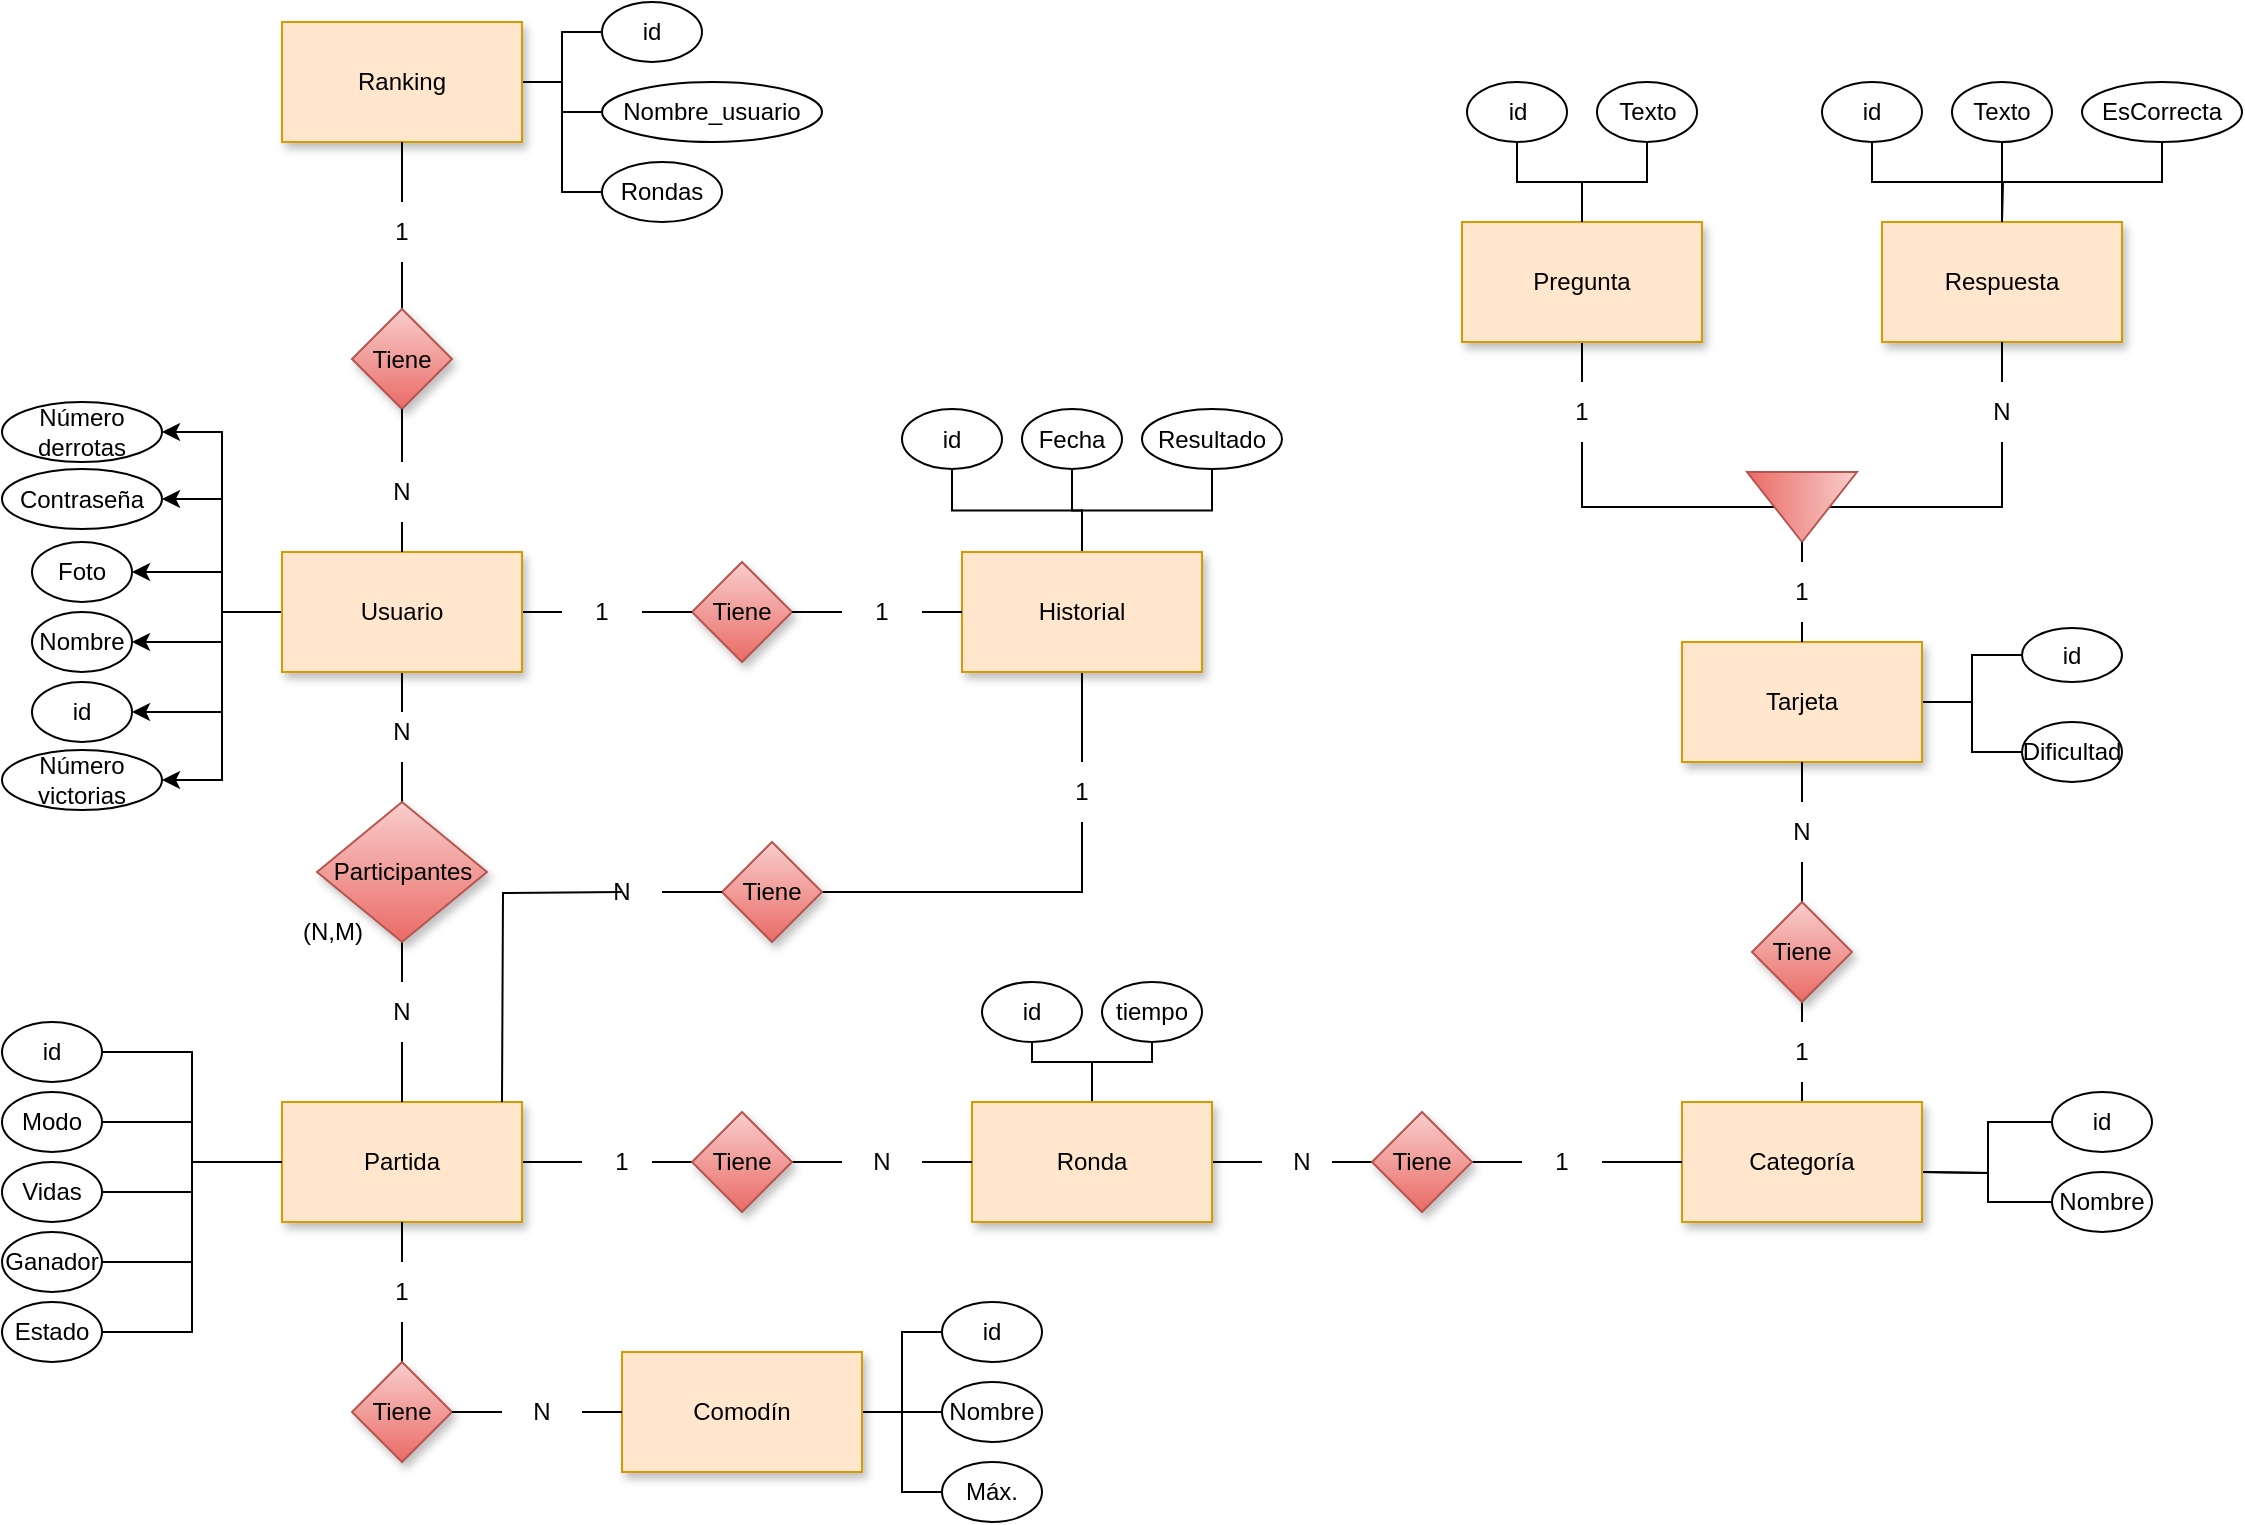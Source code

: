 <mxfile version="24.7.16">
  <diagram name="Página-1" id="dL-2PEndRf_xS9jCNM6H">
    <mxGraphModel grid="1" page="1" gridSize="10" guides="1" tooltips="1" connect="1" arrows="1" fold="1" pageScale="1" pageWidth="1169" pageHeight="827" math="0" shadow="0">
      <root>
        <mxCell id="0" />
        <mxCell id="1" parent="0" />
        <mxCell id="XwPhfJLxni9MD8c7tp3O-27" value="" style="edgeStyle=orthogonalEdgeStyle;rounded=0;orthogonalLoop=1;jettySize=auto;html=1;endArrow=none;endFill=0;" edge="1" parent="1" source="lOwGiP2F06OnfuQiScpJ-1" target="XwPhfJLxni9MD8c7tp3O-25">
          <mxGeometry relative="1" as="geometry" />
        </mxCell>
        <mxCell id="LbFj9fAz_RcV3h9zrnnL-3" style="edgeStyle=orthogonalEdgeStyle;rounded=0;orthogonalLoop=1;jettySize=auto;html=1;entryX=0;entryY=0.5;entryDx=0;entryDy=0;endArrow=none;endFill=0;" edge="1" parent="1" source="lOwGiP2F06OnfuQiScpJ-1" target="LbFj9fAz_RcV3h9zrnnL-18">
          <mxGeometry relative="1" as="geometry">
            <mxPoint x="330" y="315" as="targetPoint" />
          </mxGeometry>
        </mxCell>
        <mxCell id="LbFj9fAz_RcV3h9zrnnL-10" style="edgeStyle=orthogonalEdgeStyle;rounded=0;orthogonalLoop=1;jettySize=auto;html=1;entryX=1;entryY=0.5;entryDx=0;entryDy=0;" edge="1" parent="1" source="lOwGiP2F06OnfuQiScpJ-1" target="lOwGiP2F06OnfuQiScpJ-18">
          <mxGeometry relative="1" as="geometry" />
        </mxCell>
        <mxCell id="LbFj9fAz_RcV3h9zrnnL-11" style="edgeStyle=orthogonalEdgeStyle;rounded=0;orthogonalLoop=1;jettySize=auto;html=1;entryX=1;entryY=0.5;entryDx=0;entryDy=0;" edge="1" parent="1" source="lOwGiP2F06OnfuQiScpJ-1" target="lOwGiP2F06OnfuQiScpJ-7">
          <mxGeometry relative="1" as="geometry" />
        </mxCell>
        <mxCell id="LbFj9fAz_RcV3h9zrnnL-12" style="edgeStyle=orthogonalEdgeStyle;rounded=0;orthogonalLoop=1;jettySize=auto;html=1;" edge="1" parent="1" source="lOwGiP2F06OnfuQiScpJ-1" target="lOwGiP2F06OnfuQiScpJ-5">
          <mxGeometry relative="1" as="geometry">
            <Array as="points">
              <mxPoint x="150" y="315" />
              <mxPoint x="150" y="295" />
            </Array>
          </mxGeometry>
        </mxCell>
        <mxCell id="LbFj9fAz_RcV3h9zrnnL-13" style="edgeStyle=orthogonalEdgeStyle;rounded=0;orthogonalLoop=1;jettySize=auto;html=1;entryX=1;entryY=0.5;entryDx=0;entryDy=0;" edge="1" parent="1" source="lOwGiP2F06OnfuQiScpJ-1" target="lOwGiP2F06OnfuQiScpJ-4">
          <mxGeometry relative="1" as="geometry">
            <Array as="points">
              <mxPoint x="150" y="315" />
              <mxPoint x="150" y="330" />
            </Array>
          </mxGeometry>
        </mxCell>
        <mxCell id="LbFj9fAz_RcV3h9zrnnL-14" style="edgeStyle=orthogonalEdgeStyle;rounded=0;orthogonalLoop=1;jettySize=auto;html=1;entryX=1;entryY=0.5;entryDx=0;entryDy=0;" edge="1" parent="1" source="lOwGiP2F06OnfuQiScpJ-1" target="lOwGiP2F06OnfuQiScpJ-2">
          <mxGeometry relative="1" as="geometry">
            <Array as="points">
              <mxPoint x="150" y="315" />
              <mxPoint x="150" y="365" />
            </Array>
          </mxGeometry>
        </mxCell>
        <mxCell id="LbFj9fAz_RcV3h9zrnnL-15" style="edgeStyle=orthogonalEdgeStyle;rounded=0;orthogonalLoop=1;jettySize=auto;html=1;entryX=1;entryY=0.5;entryDx=0;entryDy=0;" edge="1" parent="1" source="lOwGiP2F06OnfuQiScpJ-1" target="lOwGiP2F06OnfuQiScpJ-17">
          <mxGeometry relative="1" as="geometry" />
        </mxCell>
        <mxCell id="lOwGiP2F06OnfuQiScpJ-1" value="Usuario" style="rounded=0;whiteSpace=wrap;html=1;fillColor=#ffe6cc;strokeColor=#d79b00;shadow=1;glass=0;" vertex="1" parent="1">
          <mxGeometry x="180" y="285" width="120" height="60" as="geometry" />
        </mxCell>
        <mxCell id="lOwGiP2F06OnfuQiScpJ-2" value="id" style="ellipse;whiteSpace=wrap;html=1;" vertex="1" parent="1">
          <mxGeometry x="55" y="350" width="50" height="30" as="geometry" />
        </mxCell>
        <mxCell id="lOwGiP2F06OnfuQiScpJ-4" value="Nombre" style="ellipse;whiteSpace=wrap;html=1;" vertex="1" parent="1">
          <mxGeometry x="55" y="315" width="50" height="30" as="geometry" />
        </mxCell>
        <mxCell id="lOwGiP2F06OnfuQiScpJ-5" value="&lt;div&gt;Foto&lt;/div&gt;" style="ellipse;whiteSpace=wrap;html=1;" vertex="1" parent="1">
          <mxGeometry x="55" y="280" width="50" height="30" as="geometry" />
        </mxCell>
        <mxCell id="lOwGiP2F06OnfuQiScpJ-7" value="&lt;div&gt;Contraseña&lt;/div&gt;" style="ellipse;whiteSpace=wrap;html=1;" vertex="1" parent="1">
          <mxGeometry x="40" y="243.5" width="80" height="30" as="geometry" />
        </mxCell>
        <mxCell id="LbFj9fAz_RcV3h9zrnnL-40" style="edgeStyle=orthogonalEdgeStyle;rounded=0;orthogonalLoop=1;jettySize=auto;html=1;entryX=0;entryY=0.5;entryDx=0;entryDy=0;endArrow=none;endFill=0;" edge="1" parent="1" source="GrMG1oGde4MFlzK2plz8-3" target="Fjb7hFSnomDnf84cg18K-33">
          <mxGeometry relative="1" as="geometry" />
        </mxCell>
        <mxCell id="LbFj9fAz_RcV3h9zrnnL-41" style="edgeStyle=orthogonalEdgeStyle;shape=connector;rounded=0;orthogonalLoop=1;jettySize=auto;html=1;entryX=0;entryY=0.5;entryDx=0;entryDy=0;strokeColor=default;align=center;verticalAlign=middle;fontFamily=Helvetica;fontSize=11;fontColor=default;labelBackgroundColor=default;endArrow=none;endFill=0;" edge="1" parent="1" source="GrMG1oGde4MFlzK2plz8-3" target="Fjb7hFSnomDnf84cg18K-35">
          <mxGeometry relative="1" as="geometry" />
        </mxCell>
        <mxCell id="GrMG1oGde4MFlzK2plz8-3" value="Tarjeta" style="rounded=0;whiteSpace=wrap;html=1;fillColor=#ffe6cc;strokeColor=#d79b00;shadow=1;glass=0;" vertex="1" parent="1">
          <mxGeometry x="880" y="330" width="120" height="60" as="geometry" />
        </mxCell>
        <mxCell id="Fjb7hFSnomDnf84cg18K-42" style="edgeStyle=orthogonalEdgeStyle;shape=connector;rounded=0;orthogonalLoop=1;jettySize=auto;html=1;exitX=0.5;exitY=1;exitDx=0;exitDy=0;entryX=0.5;entryY=0;entryDx=0;entryDy=0;strokeColor=default;align=center;verticalAlign=middle;fontFamily=Helvetica;fontSize=11;fontColor=default;labelBackgroundColor=default;endArrow=none;endFill=0;" edge="1" parent="1" source="lOwGiP2F06OnfuQiScpJ-9" target="GrMG1oGde4MFlzK2plz8-23">
          <mxGeometry relative="1" as="geometry" />
        </mxCell>
        <mxCell id="lOwGiP2F06OnfuQiScpJ-9" value="Pregunta" style="rounded=0;whiteSpace=wrap;html=1;fillColor=#ffe6cc;strokeColor=#d79b00;shadow=1;glass=0;" vertex="1" parent="1">
          <mxGeometry x="770" y="120" width="120" height="60" as="geometry" />
        </mxCell>
        <mxCell id="lOwGiP2F06OnfuQiScpJ-28" style="edgeStyle=orthogonalEdgeStyle;rounded=0;orthogonalLoop=1;jettySize=auto;html=1;exitX=0.5;exitY=1;exitDx=0;exitDy=0;entryX=0.5;entryY=0;entryDx=0;entryDy=0;endArrow=none;endFill=0;" edge="1" parent="1" source="GrMG1oGde4MFlzK2plz8-8" target="lOwGiP2F06OnfuQiScpJ-10">
          <mxGeometry relative="1" as="geometry" />
        </mxCell>
        <mxCell id="GrMG1oGde4MFlzK2plz8-8" value="id" style="ellipse;whiteSpace=wrap;html=1;" vertex="1" parent="1">
          <mxGeometry x="950" y="50" width="50" height="30" as="geometry" />
        </mxCell>
        <mxCell id="lOwGiP2F06OnfuQiScpJ-47" style="edgeStyle=orthogonalEdgeStyle;rounded=0;orthogonalLoop=1;jettySize=auto;html=1;exitX=0.5;exitY=1;exitDx=0;exitDy=0;entryX=0.5;entryY=0;entryDx=0;entryDy=0;endArrow=none;endFill=0;" edge="1" parent="1" source="GrMG1oGde4MFlzK2plz8-9" target="lOwGiP2F06OnfuQiScpJ-9">
          <mxGeometry relative="1" as="geometry" />
        </mxCell>
        <mxCell id="GrMG1oGde4MFlzK2plz8-9" value="id" style="ellipse;whiteSpace=wrap;html=1;" vertex="1" parent="1">
          <mxGeometry x="772.5" y="50" width="50" height="30" as="geometry" />
        </mxCell>
        <mxCell id="lOwGiP2F06OnfuQiScpJ-10" value="Respuesta" style="rounded=0;whiteSpace=wrap;html=1;fillColor=#ffe6cc;strokeColor=#d79b00;shadow=1;glass=0;" vertex="1" parent="1">
          <mxGeometry x="980" y="120" width="120" height="60" as="geometry" />
        </mxCell>
        <mxCell id="lOwGiP2F06OnfuQiScpJ-51" style="edgeStyle=orthogonalEdgeStyle;rounded=0;orthogonalLoop=1;jettySize=auto;html=1;exitX=0.5;exitY=0;exitDx=0;exitDy=0;entryX=0.5;entryY=1;entryDx=0;entryDy=0;endArrow=none;endFill=0;" edge="1" parent="1" source="lOwGiP2F06OnfuQiScpJ-56" target="lOwGiP2F06OnfuQiScpJ-50">
          <mxGeometry relative="1" as="geometry" />
        </mxCell>
        <mxCell id="lOwGiP2F06OnfuQiScpJ-45" style="edgeStyle=orthogonalEdgeStyle;rounded=0;orthogonalLoop=1;jettySize=auto;html=1;exitX=0.5;exitY=1;exitDx=0;exitDy=0;entryX=0.5;entryY=0;entryDx=0;entryDy=0;endArrow=none;endFill=0;" edge="1" parent="1" source="GrMG1oGde4MFlzK2plz8-10" target="lOwGiP2F06OnfuQiScpJ-9">
          <mxGeometry relative="1" as="geometry" />
        </mxCell>
        <mxCell id="lOwGiP2F06OnfuQiScpJ-54" value="" style="edgeStyle=orthogonalEdgeStyle;rounded=0;orthogonalLoop=1;jettySize=auto;html=1;exitX=0.5;exitY=0;exitDx=0;exitDy=0;entryX=0.5;entryY=1;entryDx=0;entryDy=0;endArrow=none;endFill=0;" edge="1" parent="1" source="lOwGiP2F06OnfuQiScpJ-50" target="XwPhfJLxni9MD8c7tp3O-2">
          <mxGeometry relative="1" as="geometry">
            <mxPoint x="940" y="450" as="sourcePoint" />
            <mxPoint x="940" y="390" as="targetPoint" />
          </mxGeometry>
        </mxCell>
        <mxCell id="GrMG1oGde4MFlzK2plz8-16" value="Nombre" style="ellipse;whiteSpace=wrap;html=1;" vertex="1" parent="1">
          <mxGeometry x="1065" y="595" width="50" height="30" as="geometry" />
        </mxCell>
        <mxCell id="lOwGiP2F06OnfuQiScpJ-17" value="&lt;div&gt;Número victorias&lt;/div&gt;" style="ellipse;whiteSpace=wrap;html=1;" vertex="1" parent="1">
          <mxGeometry x="40" y="384" width="80" height="30" as="geometry" />
        </mxCell>
        <mxCell id="lOwGiP2F06OnfuQiScpJ-18" value="&lt;div&gt;Número derrotas&lt;/div&gt;" style="ellipse;whiteSpace=wrap;html=1;" vertex="1" parent="1">
          <mxGeometry x="40" y="210" width="80" height="30" as="geometry" />
        </mxCell>
        <mxCell id="XwPhfJLxni9MD8c7tp3O-19" value="" style="edgeStyle=orthogonalEdgeStyle;rounded=0;orthogonalLoop=1;jettySize=auto;html=1;endArrow=none;endFill=0;" edge="1" parent="1" source="lOwGiP2F06OnfuQiScpJ-23" target="XwPhfJLxni9MD8c7tp3O-17">
          <mxGeometry relative="1" as="geometry" />
        </mxCell>
        <mxCell id="XwPhfJLxni9MD8c7tp3O-21" style="edgeStyle=orthogonalEdgeStyle;rounded=0;orthogonalLoop=1;jettySize=auto;html=1;entryX=1;entryY=0.5;entryDx=0;entryDy=0;endArrow=none;endFill=0;" edge="1" parent="1" source="lOwGiP2F06OnfuQiScpJ-23" target="XwPhfJLxni9MD8c7tp3O-20">
          <mxGeometry relative="1" as="geometry" />
        </mxCell>
        <mxCell id="XwPhfJLxni9MD8c7tp3O-22" style="edgeStyle=orthogonalEdgeStyle;rounded=0;orthogonalLoop=1;jettySize=auto;html=1;entryX=1;entryY=0.5;entryDx=0;entryDy=0;endArrow=none;endFill=0;" edge="1" parent="1" source="lOwGiP2F06OnfuQiScpJ-23" target="GrMG1oGde4MFlzK2plz8-19">
          <mxGeometry relative="1" as="geometry" />
        </mxCell>
        <mxCell id="XwPhfJLxni9MD8c7tp3O-23" style="edgeStyle=orthogonalEdgeStyle;rounded=0;orthogonalLoop=1;jettySize=auto;html=1;entryX=1;entryY=0.5;entryDx=0;entryDy=0;endArrow=none;endFill=0;" edge="1" parent="1" source="lOwGiP2F06OnfuQiScpJ-23" target="GrMG1oGde4MFlzK2plz8-20">
          <mxGeometry relative="1" as="geometry" />
        </mxCell>
        <mxCell id="XwPhfJLxni9MD8c7tp3O-24" style="edgeStyle=orthogonalEdgeStyle;rounded=0;orthogonalLoop=1;jettySize=auto;html=1;entryX=1;entryY=0.5;entryDx=0;entryDy=0;endArrow=none;endFill=0;" edge="1" parent="1" source="lOwGiP2F06OnfuQiScpJ-23" target="lOwGiP2F06OnfuQiScpJ-24">
          <mxGeometry relative="1" as="geometry" />
        </mxCell>
        <mxCell id="lOwGiP2F06OnfuQiScpJ-23" value="Partida" style="rounded=0;whiteSpace=wrap;html=1;fillColor=#ffe6cc;strokeColor=#d79b00;shadow=1;glass=0;" vertex="1" parent="1">
          <mxGeometry x="180" y="560" width="120" height="60" as="geometry" />
        </mxCell>
        <mxCell id="GrMG1oGde4MFlzK2plz8-19" value="&lt;div&gt;Modo&lt;/div&gt;" style="ellipse;whiteSpace=wrap;html=1;" vertex="1" parent="1">
          <mxGeometry x="40" y="555" width="50" height="30" as="geometry" />
        </mxCell>
        <mxCell id="GrMG1oGde4MFlzK2plz8-20" value="Vidas" style="ellipse;whiteSpace=wrap;html=1;" vertex="1" parent="1">
          <mxGeometry x="40" y="590" width="50" height="30" as="geometry" />
        </mxCell>
        <mxCell id="lOwGiP2F06OnfuQiScpJ-24" value="Ganador" style="ellipse;whiteSpace=wrap;html=1;" vertex="1" parent="1">
          <mxGeometry x="40" y="625" width="50" height="30" as="geometry" />
        </mxCell>
        <mxCell id="lOwGiP2F06OnfuQiScpJ-34" value="" style="edgeStyle=orthogonalEdgeStyle;rounded=0;orthogonalLoop=1;jettySize=auto;html=1;exitX=0.5;exitY=1;exitDx=0;exitDy=0;endArrow=none;endFill=0;" edge="1" parent="1" source="lOwGiP2F06OnfuQiScpJ-10" target="lOwGiP2F06OnfuQiScpJ-31">
          <mxGeometry relative="1" as="geometry">
            <mxPoint x="1040" y="180" as="sourcePoint" />
            <mxPoint x="1040" y="240" as="targetPoint" />
          </mxGeometry>
        </mxCell>
        <mxCell id="lOwGiP2F06OnfuQiScpJ-31" value="N" style="text;html=1;align=center;verticalAlign=middle;whiteSpace=wrap;rounded=0;" vertex="1" parent="1">
          <mxGeometry x="1010" y="200" width="60" height="30" as="geometry" />
        </mxCell>
        <mxCell id="GrMG1oGde4MFlzK2plz8-23" value="1" style="text;html=1;align=center;verticalAlign=middle;whiteSpace=wrap;rounded=0;" vertex="1" parent="1">
          <mxGeometry x="800" y="200" width="60" height="30" as="geometry" />
        </mxCell>
        <mxCell id="GrMG1oGde4MFlzK2plz8-15" value="&lt;div&gt;EsCorrecta&lt;/div&gt;" style="ellipse;whiteSpace=wrap;html=1;" vertex="1" parent="1">
          <mxGeometry x="1080" y="50" width="80" height="30" as="geometry" />
        </mxCell>
        <mxCell id="GrMG1oGde4MFlzK2plz8-11" value="Texto" style="ellipse;whiteSpace=wrap;html=1;" vertex="1" parent="1">
          <mxGeometry x="1015" y="50" width="50" height="30" as="geometry" />
        </mxCell>
        <mxCell id="lOwGiP2F06OnfuQiScpJ-29" style="edgeStyle=orthogonalEdgeStyle;rounded=0;orthogonalLoop=1;jettySize=auto;html=1;exitX=0.5;exitY=1;exitDx=0;exitDy=0;endArrow=none;endFill=0;" edge="1" parent="1" source="GrMG1oGde4MFlzK2plz8-15">
          <mxGeometry relative="1" as="geometry">
            <mxPoint x="1040" y="120" as="targetPoint" />
          </mxGeometry>
        </mxCell>
        <mxCell id="XwPhfJLxni9MD8c7tp3O-4" style="edgeStyle=orthogonalEdgeStyle;rounded=0;orthogonalLoop=1;jettySize=auto;html=1;entryX=0;entryY=0.5;entryDx=0;entryDy=0;endArrow=none;endFill=0;" edge="1" parent="1" target="lOwGiP2F06OnfuQiScpJ-12">
          <mxGeometry relative="1" as="geometry">
            <mxPoint x="1000" y="595" as="sourcePoint" />
          </mxGeometry>
        </mxCell>
        <mxCell id="lOwGiP2F06OnfuQiScpJ-50" value="Tiene" style="rhombus;whiteSpace=wrap;html=1;fillColor=#f8cecc;shadow=1;strokeColor=#b85450;gradientColor=#ea6b66;" vertex="1" parent="1">
          <mxGeometry x="915" y="460" width="50" height="50" as="geometry" />
        </mxCell>
        <mxCell id="XwPhfJLxni9MD8c7tp3O-5" style="edgeStyle=orthogonalEdgeStyle;rounded=0;orthogonalLoop=1;jettySize=auto;html=1;entryX=0;entryY=0.5;entryDx=0;entryDy=0;endArrow=none;endFill=0;" edge="1" parent="1" target="GrMG1oGde4MFlzK2plz8-16">
          <mxGeometry relative="1" as="geometry">
            <mxPoint x="1000" y="595" as="sourcePoint" />
          </mxGeometry>
        </mxCell>
        <mxCell id="GrMG1oGde4MFlzK2plz8-10" value="Texto" style="ellipse;whiteSpace=wrap;html=1;" vertex="1" parent="1">
          <mxGeometry x="837.5" y="50" width="50" height="30" as="geometry" />
        </mxCell>
        <mxCell id="lOwGiP2F06OnfuQiScpJ-12" value="id" style="ellipse;whiteSpace=wrap;html=1;" vertex="1" parent="1">
          <mxGeometry x="1065" y="555" width="50" height="30" as="geometry" />
        </mxCell>
        <mxCell id="lOwGiP2F06OnfuQiScpJ-30" style="edgeStyle=orthogonalEdgeStyle;rounded=0;orthogonalLoop=1;jettySize=auto;html=1;exitX=0.5;exitY=1;exitDx=0;exitDy=0;endArrow=none;endFill=0;" edge="1" parent="1" source="GrMG1oGde4MFlzK2plz8-11">
          <mxGeometry relative="1" as="geometry">
            <mxPoint x="1040" y="120" as="targetPoint" />
          </mxGeometry>
        </mxCell>
        <mxCell id="XwPhfJLxni9MD8c7tp3O-2" value="N" style="text;html=1;align=center;verticalAlign=middle;whiteSpace=wrap;rounded=0;" vertex="1" parent="1">
          <mxGeometry x="910" y="410" width="60" height="30" as="geometry" />
        </mxCell>
        <mxCell id="lOwGiP2F06OnfuQiScpJ-52" style="edgeStyle=orthogonalEdgeStyle;rounded=0;orthogonalLoop=1;jettySize=auto;html=1;exitX=0.5;exitY=0;exitDx=0;exitDy=0;entryX=0.5;entryY=1;entryDx=0;entryDy=0;endArrow=none;endFill=0;" edge="1" parent="1" source="XwPhfJLxni9MD8c7tp3O-2" target="GrMG1oGde4MFlzK2plz8-3">
          <mxGeometry relative="1" as="geometry" />
        </mxCell>
        <mxCell id="lOwGiP2F06OnfuQiScpJ-57" value="" style="edgeStyle=orthogonalEdgeStyle;rounded=0;orthogonalLoop=1;jettySize=auto;html=1;exitX=0.5;exitY=0;exitDx=0;exitDy=0;entryX=0.5;entryY=1;entryDx=0;entryDy=0;endArrow=none;endFill=0;" edge="1" parent="1" source="lOwGiP2F06OnfuQiScpJ-11" target="lOwGiP2F06OnfuQiScpJ-56">
          <mxGeometry relative="1" as="geometry">
            <mxPoint x="940" y="550" as="sourcePoint" />
            <mxPoint x="940" y="510" as="targetPoint" />
          </mxGeometry>
        </mxCell>
        <mxCell id="lOwGiP2F06OnfuQiScpJ-56" value="1" style="text;html=1;align=center;verticalAlign=middle;whiteSpace=wrap;rounded=0;" vertex="1" parent="1">
          <mxGeometry x="910" y="520" width="60" height="30" as="geometry" />
        </mxCell>
        <mxCell id="lOwGiP2F06OnfuQiScpJ-11" value="Categoría" style="rounded=0;whiteSpace=wrap;html=1;fillColor=#ffe6cc;strokeColor=#d79b00;shadow=1;glass=0;" vertex="1" parent="1">
          <mxGeometry x="880" y="560" width="120" height="60" as="geometry" />
        </mxCell>
        <mxCell id="XwPhfJLxni9MD8c7tp3O-10" value="" style="edgeStyle=orthogonalEdgeStyle;rounded=0;orthogonalLoop=1;jettySize=auto;html=1;endArrow=none;endFill=0;" edge="1" parent="1" source="lOwGiP2F06OnfuQiScpJ-61" target="XwPhfJLxni9MD8c7tp3O-9">
          <mxGeometry relative="1" as="geometry" />
        </mxCell>
        <mxCell id="lOwGiP2F06OnfuQiScpJ-63" style="edgeStyle=orthogonalEdgeStyle;rounded=0;orthogonalLoop=1;jettySize=auto;html=1;exitX=1;exitY=0.5;exitDx=0;exitDy=0;endArrow=none;endFill=0;" edge="1" parent="1" source="lOwGiP2F06OnfuQiScpJ-58" target="lOwGiP2F06OnfuQiScpJ-61">
          <mxGeometry relative="1" as="geometry" />
        </mxCell>
        <mxCell id="LbFj9fAz_RcV3h9zrnnL-43" style="edgeStyle=orthogonalEdgeStyle;shape=connector;rounded=0;orthogonalLoop=1;jettySize=auto;html=1;entryX=0.5;entryY=1;entryDx=0;entryDy=0;strokeColor=default;align=center;verticalAlign=middle;fontFamily=Helvetica;fontSize=11;fontColor=default;labelBackgroundColor=default;endArrow=none;endFill=0;" edge="1" parent="1" source="lOwGiP2F06OnfuQiScpJ-58" target="LbFj9fAz_RcV3h9zrnnL-42">
          <mxGeometry relative="1" as="geometry" />
        </mxCell>
        <mxCell id="LbFj9fAz_RcV3h9zrnnL-45" style="edgeStyle=orthogonalEdgeStyle;shape=connector;rounded=0;orthogonalLoop=1;jettySize=auto;html=1;entryX=0.5;entryY=1;entryDx=0;entryDy=0;strokeColor=default;align=center;verticalAlign=middle;fontFamily=Helvetica;fontSize=11;fontColor=default;labelBackgroundColor=default;endArrow=none;endFill=0;" edge="1" parent="1" source="lOwGiP2F06OnfuQiScpJ-58" target="LbFj9fAz_RcV3h9zrnnL-44">
          <mxGeometry relative="1" as="geometry" />
        </mxCell>
        <mxCell id="lOwGiP2F06OnfuQiScpJ-58" value="Ronda" style="rounded=0;whiteSpace=wrap;html=1;fillColor=#ffe6cc;strokeColor=#d79b00;shadow=1;glass=0;" vertex="1" parent="1">
          <mxGeometry x="525" y="560" width="120" height="60" as="geometry" />
        </mxCell>
        <mxCell id="lOwGiP2F06OnfuQiScpJ-60" style="edgeStyle=orthogonalEdgeStyle;rounded=0;orthogonalLoop=1;jettySize=auto;html=1;exitX=1;exitY=0.5;exitDx=0;exitDy=0;entryX=0;entryY=0.5;entryDx=0;entryDy=0;endArrow=none;endFill=0;" edge="1" parent="1" source="XwPhfJLxni9MD8c7tp3O-8" target="lOwGiP2F06OnfuQiScpJ-11">
          <mxGeometry relative="1" as="geometry" />
        </mxCell>
        <mxCell id="XwPhfJLxni9MD8c7tp3O-8" value="1" style="text;html=1;align=center;verticalAlign=middle;whiteSpace=wrap;rounded=0;" vertex="1" parent="1">
          <mxGeometry x="800" y="575" width="40" height="30" as="geometry" />
        </mxCell>
        <mxCell id="lOwGiP2F06OnfuQiScpJ-59" style="edgeStyle=orthogonalEdgeStyle;rounded=0;orthogonalLoop=1;jettySize=auto;html=1;exitX=1;exitY=0.5;exitDx=0;exitDy=0;entryX=0;entryY=0.5;entryDx=0;entryDy=0;endArrow=none;endFill=0;" edge="1" parent="1" source="XwPhfJLxni9MD8c7tp3O-9" target="XwPhfJLxni9MD8c7tp3O-8">
          <mxGeometry relative="1" as="geometry" />
        </mxCell>
        <mxCell id="XwPhfJLxni9MD8c7tp3O-9" value="Tiene" style="rhombus;whiteSpace=wrap;html=1;fillColor=#f8cecc;shadow=1;strokeColor=#b85450;gradientColor=#ea6b66;" vertex="1" parent="1">
          <mxGeometry x="725" y="565" width="50" height="50" as="geometry" />
        </mxCell>
        <mxCell id="XwPhfJLxni9MD8c7tp3O-13" value="" style="edgeStyle=orthogonalEdgeStyle;rounded=0;orthogonalLoop=1;jettySize=auto;html=1;endArrow=none;endFill=0;" edge="1" parent="1" source="XwPhfJLxni9MD8c7tp3O-17" target="XwPhfJLxni9MD8c7tp3O-16">
          <mxGeometry relative="1" as="geometry" />
        </mxCell>
        <mxCell id="XwPhfJLxni9MD8c7tp3O-18" value="" style="edgeStyle=orthogonalEdgeStyle;rounded=0;orthogonalLoop=1;jettySize=auto;html=1;endArrow=none;endFill=0;" edge="1" parent="1" source="XwPhfJLxni9MD8c7tp3O-14" target="lOwGiP2F06OnfuQiScpJ-58">
          <mxGeometry relative="1" as="geometry" />
        </mxCell>
        <mxCell id="XwPhfJLxni9MD8c7tp3O-14" value="N" style="text;html=1;align=center;verticalAlign=middle;whiteSpace=wrap;rounded=0;" vertex="1" parent="1">
          <mxGeometry x="460" y="575" width="40" height="30" as="geometry" />
        </mxCell>
        <mxCell id="XwPhfJLxni9MD8c7tp3O-15" style="edgeStyle=orthogonalEdgeStyle;rounded=0;orthogonalLoop=1;jettySize=auto;html=1;exitX=1;exitY=0.5;exitDx=0;exitDy=0;entryX=0;entryY=0.5;entryDx=0;entryDy=0;endArrow=none;endFill=0;" edge="1" parent="1" source="XwPhfJLxni9MD8c7tp3O-16" target="XwPhfJLxni9MD8c7tp3O-14">
          <mxGeometry relative="1" as="geometry" />
        </mxCell>
        <mxCell id="XwPhfJLxni9MD8c7tp3O-16" value="Tiene" style="rhombus;whiteSpace=wrap;html=1;fillColor=#f8cecc;shadow=1;strokeColor=#b85450;gradientColor=#ea6b66;" vertex="1" parent="1">
          <mxGeometry x="385" y="565" width="50" height="50" as="geometry" />
        </mxCell>
        <mxCell id="XwPhfJLxni9MD8c7tp3O-17" value="1" style="text;html=1;align=center;verticalAlign=middle;whiteSpace=wrap;rounded=0;" vertex="1" parent="1">
          <mxGeometry x="330" y="575" width="40" height="30" as="geometry" />
        </mxCell>
        <mxCell id="lOwGiP2F06OnfuQiScpJ-61" value="N" style="text;html=1;align=center;verticalAlign=middle;whiteSpace=wrap;rounded=0;" vertex="1" parent="1">
          <mxGeometry x="670" y="575" width="40" height="30" as="geometry" />
        </mxCell>
        <mxCell id="XwPhfJLxni9MD8c7tp3O-20" value="id" style="ellipse;whiteSpace=wrap;html=1;" vertex="1" parent="1">
          <mxGeometry x="40" y="520" width="50" height="30" as="geometry" />
        </mxCell>
        <mxCell id="XwPhfJLxni9MD8c7tp3O-30" value="" style="edgeStyle=orthogonalEdgeStyle;rounded=0;orthogonalLoop=1;jettySize=auto;html=1;endArrow=none;endFill=0;" edge="1" parent="1" source="XwPhfJLxni9MD8c7tp3O-25" target="XwPhfJLxni9MD8c7tp3O-28">
          <mxGeometry relative="1" as="geometry" />
        </mxCell>
        <mxCell id="XwPhfJLxni9MD8c7tp3O-25" value="N" style="text;html=1;align=center;verticalAlign=middle;whiteSpace=wrap;rounded=0;" vertex="1" parent="1">
          <mxGeometry x="220" y="360" width="40" height="30" as="geometry" />
        </mxCell>
        <mxCell id="XwPhfJLxni9MD8c7tp3O-32" value="" style="edgeStyle=orthogonalEdgeStyle;rounded=0;orthogonalLoop=1;jettySize=auto;html=1;endArrow=none;endFill=0;" edge="1" parent="1" source="XwPhfJLxni9MD8c7tp3O-28" target="XwPhfJLxni9MD8c7tp3O-31">
          <mxGeometry relative="1" as="geometry" />
        </mxCell>
        <mxCell id="XwPhfJLxni9MD8c7tp3O-28" value="Participantes" style="rhombus;whiteSpace=wrap;html=1;fillColor=#f8cecc;shadow=1;strokeColor=#b85450;gradientColor=#ea6b66;" vertex="1" parent="1">
          <mxGeometry x="197.5" y="410" width="85" height="70" as="geometry" />
        </mxCell>
        <mxCell id="XwPhfJLxni9MD8c7tp3O-33" value="" style="edgeStyle=orthogonalEdgeStyle;rounded=0;orthogonalLoop=1;jettySize=auto;html=1;endArrow=none;endFill=0;" edge="1" parent="1" source="XwPhfJLxni9MD8c7tp3O-31" target="lOwGiP2F06OnfuQiScpJ-23">
          <mxGeometry relative="1" as="geometry" />
        </mxCell>
        <mxCell id="XwPhfJLxni9MD8c7tp3O-31" value="N" style="text;html=1;align=center;verticalAlign=middle;whiteSpace=wrap;rounded=0;" vertex="1" parent="1">
          <mxGeometry x="220" y="500" width="40" height="30" as="geometry" />
        </mxCell>
        <mxCell id="Fjb7hFSnomDnf84cg18K-30" style="edgeStyle=orthogonalEdgeStyle;rounded=0;orthogonalLoop=1;jettySize=auto;html=1;exitX=1;exitY=0.5;exitDx=0;exitDy=0;entryX=0;entryY=0.5;entryDx=0;entryDy=0;endArrow=none;endFill=0;" edge="1" parent="1" source="Fjb7hFSnomDnf84cg18K-3" target="lOwGiP2F06OnfuQiScpJ-23">
          <mxGeometry relative="1" as="geometry" />
        </mxCell>
        <mxCell id="Fjb7hFSnomDnf84cg18K-3" value="Estado" style="ellipse;whiteSpace=wrap;html=1;" vertex="1" parent="1">
          <mxGeometry x="40" y="660" width="50" height="30" as="geometry" />
        </mxCell>
        <mxCell id="LbFj9fAz_RcV3h9zrnnL-1" value="Tiene" style="rhombus;whiteSpace=wrap;html=1;fillColor=#f8cecc;shadow=1;strokeColor=#b85450;gradientColor=#ea6b66;" vertex="1" parent="1">
          <mxGeometry x="385" y="290" width="50" height="50" as="geometry" />
        </mxCell>
        <mxCell id="LbFj9fAz_RcV3h9zrnnL-4" style="edgeStyle=orthogonalEdgeStyle;rounded=0;orthogonalLoop=1;jettySize=auto;html=1;entryX=0;entryY=0.5;entryDx=0;entryDy=0;endArrow=none;endFill=0;exitX=1;exitY=0.5;exitDx=0;exitDy=0;" edge="1" parent="1" source="LbFj9fAz_RcV3h9zrnnL-18" target="LbFj9fAz_RcV3h9zrnnL-1">
          <mxGeometry relative="1" as="geometry">
            <mxPoint x="370" y="315" as="sourcePoint" />
          </mxGeometry>
        </mxCell>
        <mxCell id="Fjb7hFSnomDnf84cg18K-9" style="edgeStyle=orthogonalEdgeStyle;rounded=0;orthogonalLoop=1;jettySize=auto;html=1;exitX=0.5;exitY=1;exitDx=0;exitDy=0;entryX=1;entryY=0.5;entryDx=0;entryDy=0;endArrow=none;endFill=0;" edge="1" parent="1" source="Fjb7hFSnomDnf84cg18K-12" target="Fjb7hFSnomDnf84cg18K-6">
          <mxGeometry relative="1" as="geometry" />
        </mxCell>
        <mxCell id="Fjb7hFSnomDnf84cg18K-14" style="edgeStyle=orthogonalEdgeStyle;rounded=0;orthogonalLoop=1;jettySize=auto;html=1;exitX=0.5;exitY=1;exitDx=0;exitDy=0;entryX=0.5;entryY=0;entryDx=0;entryDy=0;endArrow=none;endFill=0;" edge="1" parent="1" source="LbFj9fAz_RcV3h9zrnnL-7" target="Fjb7hFSnomDnf84cg18K-12">
          <mxGeometry relative="1" as="geometry" />
        </mxCell>
        <mxCell id="LbFj9fAz_RcV3h9zrnnL-47" style="edgeStyle=orthogonalEdgeStyle;shape=connector;rounded=0;orthogonalLoop=1;jettySize=auto;html=1;entryX=0.5;entryY=1;entryDx=0;entryDy=0;strokeColor=default;align=center;verticalAlign=middle;fontFamily=Helvetica;fontSize=11;fontColor=default;labelBackgroundColor=default;endArrow=none;endFill=0;" edge="1" parent="1" source="LbFj9fAz_RcV3h9zrnnL-7" target="LbFj9fAz_RcV3h9zrnnL-46">
          <mxGeometry relative="1" as="geometry" />
        </mxCell>
        <mxCell id="LbFj9fAz_RcV3h9zrnnL-50" style="edgeStyle=orthogonalEdgeStyle;shape=connector;rounded=0;orthogonalLoop=1;jettySize=auto;html=1;entryX=0.5;entryY=1;entryDx=0;entryDy=0;strokeColor=default;align=center;verticalAlign=middle;fontFamily=Helvetica;fontSize=11;fontColor=default;labelBackgroundColor=default;endArrow=none;endFill=0;" edge="1" parent="1" source="LbFj9fAz_RcV3h9zrnnL-7" target="LbFj9fAz_RcV3h9zrnnL-48">
          <mxGeometry relative="1" as="geometry" />
        </mxCell>
        <mxCell id="LbFj9fAz_RcV3h9zrnnL-51" style="edgeStyle=orthogonalEdgeStyle;shape=connector;rounded=0;orthogonalLoop=1;jettySize=auto;html=1;entryX=0.5;entryY=1;entryDx=0;entryDy=0;strokeColor=default;align=center;verticalAlign=middle;fontFamily=Helvetica;fontSize=11;fontColor=default;labelBackgroundColor=default;endArrow=none;endFill=0;" edge="1" parent="1" source="LbFj9fAz_RcV3h9zrnnL-7" target="LbFj9fAz_RcV3h9zrnnL-49">
          <mxGeometry relative="1" as="geometry" />
        </mxCell>
        <mxCell id="LbFj9fAz_RcV3h9zrnnL-7" value="Historial" style="rounded=0;whiteSpace=wrap;html=1;fillColor=#ffe6cc;strokeColor=#d79b00;shadow=1;glass=0;" vertex="1" parent="1">
          <mxGeometry x="520" y="285" width="120" height="60" as="geometry" />
        </mxCell>
        <mxCell id="Fjb7hFSnomDnf84cg18K-6" value="Tiene" style="rhombus;whiteSpace=wrap;html=1;fillColor=#f8cecc;shadow=1;strokeColor=#b85450;gradientColor=#ea6b66;" vertex="1" parent="1">
          <mxGeometry x="400" y="430" width="50" height="50" as="geometry" />
        </mxCell>
        <mxCell id="Fjb7hFSnomDnf84cg18K-23" style="edgeStyle=orthogonalEdgeStyle;rounded=0;orthogonalLoop=1;jettySize=auto;html=1;exitX=0.5;exitY=1;exitDx=0;exitDy=0;entryX=0.5;entryY=0;entryDx=0;entryDy=0;endArrow=none;endFill=0;" edge="1" parent="1" source="Fjb7hFSnomDnf84cg18K-25" target="Fjb7hFSnomDnf84cg18K-22">
          <mxGeometry relative="1" as="geometry" />
        </mxCell>
        <mxCell id="LbFj9fAz_RcV3h9zrnnL-55" style="edgeStyle=orthogonalEdgeStyle;shape=connector;rounded=0;orthogonalLoop=1;jettySize=auto;html=1;entryX=0;entryY=0.5;entryDx=0;entryDy=0;strokeColor=default;align=center;verticalAlign=middle;fontFamily=Helvetica;fontSize=11;fontColor=default;labelBackgroundColor=default;endArrow=none;endFill=0;" edge="1" parent="1" source="Fjb7hFSnomDnf84cg18K-7" target="LbFj9fAz_RcV3h9zrnnL-53">
          <mxGeometry relative="1" as="geometry" />
        </mxCell>
        <mxCell id="LbFj9fAz_RcV3h9zrnnL-58" style="edgeStyle=orthogonalEdgeStyle;shape=connector;rounded=0;orthogonalLoop=1;jettySize=auto;html=1;entryX=0;entryY=0.5;entryDx=0;entryDy=0;strokeColor=default;align=center;verticalAlign=middle;fontFamily=Helvetica;fontSize=11;fontColor=default;labelBackgroundColor=default;endArrow=none;endFill=0;" edge="1" parent="1" source="Fjb7hFSnomDnf84cg18K-7" target="LbFj9fAz_RcV3h9zrnnL-56">
          <mxGeometry relative="1" as="geometry" />
        </mxCell>
        <mxCell id="LbFj9fAz_RcV3h9zrnnL-59" style="edgeStyle=orthogonalEdgeStyle;shape=connector;rounded=0;orthogonalLoop=1;jettySize=auto;html=1;entryX=0;entryY=0.5;entryDx=0;entryDy=0;strokeColor=default;align=center;verticalAlign=middle;fontFamily=Helvetica;fontSize=11;fontColor=default;labelBackgroundColor=default;endArrow=none;endFill=0;" edge="1" parent="1" source="Fjb7hFSnomDnf84cg18K-7" target="LbFj9fAz_RcV3h9zrnnL-57">
          <mxGeometry relative="1" as="geometry" />
        </mxCell>
        <mxCell id="Fjb7hFSnomDnf84cg18K-7" value="Ranking" style="rounded=0;whiteSpace=wrap;html=1;fillColor=#ffe6cc;strokeColor=#d79b00;shadow=1;glass=0;" vertex="1" parent="1">
          <mxGeometry x="180" y="20" width="120" height="60" as="geometry" />
        </mxCell>
        <mxCell id="LbFj9fAz_RcV3h9zrnnL-21" style="edgeStyle=orthogonalEdgeStyle;rounded=0;orthogonalLoop=1;jettySize=auto;html=1;entryX=1;entryY=0.5;entryDx=0;entryDy=0;endArrow=none;endFill=0;" edge="1" parent="1" source="Fjb7hFSnomDnf84cg18K-11" target="LbFj9fAz_RcV3h9zrnnL-1">
          <mxGeometry relative="1" as="geometry" />
        </mxCell>
        <mxCell id="LbFj9fAz_RcV3h9zrnnL-22" style="edgeStyle=orthogonalEdgeStyle;rounded=0;orthogonalLoop=1;jettySize=auto;html=1;entryX=0;entryY=0.5;entryDx=0;entryDy=0;endArrow=none;endFill=0;exitX=1;exitY=0.5;exitDx=0;exitDy=0;" edge="1" parent="1" source="Fjb7hFSnomDnf84cg18K-11" target="LbFj9fAz_RcV3h9zrnnL-7">
          <mxGeometry relative="1" as="geometry">
            <mxPoint x="505" y="314.996" as="sourcePoint" />
            <mxPoint x="520" y="315" as="targetPoint" />
          </mxGeometry>
        </mxCell>
        <mxCell id="Fjb7hFSnomDnf84cg18K-11" value="1" style="text;html=1;align=center;verticalAlign=middle;whiteSpace=wrap;rounded=0;" vertex="1" parent="1">
          <mxGeometry x="460" y="300" width="40" height="30" as="geometry" />
        </mxCell>
        <mxCell id="Fjb7hFSnomDnf84cg18K-12" value="1" style="text;html=1;align=center;verticalAlign=middle;whiteSpace=wrap;rounded=0;" vertex="1" parent="1">
          <mxGeometry x="560" y="390" width="40" height="30" as="geometry" />
        </mxCell>
        <mxCell id="Fjb7hFSnomDnf84cg18K-17" value="" style="edgeStyle=orthogonalEdgeStyle;rounded=0;orthogonalLoop=1;jettySize=auto;html=1;exitX=0;exitY=0.5;exitDx=0;exitDy=0;entryX=1;entryY=0.5;entryDx=0;entryDy=0;endArrow=none;endFill=0;" edge="1" parent="1" source="Fjb7hFSnomDnf84cg18K-6" target="Fjb7hFSnomDnf84cg18K-16">
          <mxGeometry relative="1" as="geometry">
            <mxPoint x="400" y="455" as="sourcePoint" />
            <mxPoint x="265" y="455" as="targetPoint" />
          </mxGeometry>
        </mxCell>
        <mxCell id="Fjb7hFSnomDnf84cg18K-19" style="edgeStyle=orthogonalEdgeStyle;rounded=0;orthogonalLoop=1;jettySize=auto;html=1;exitX=0;exitY=0.5;exitDx=0;exitDy=0;entryX=0.75;entryY=0;entryDx=0;entryDy=0;endArrow=none;endFill=0;" edge="1" parent="1">
          <mxGeometry relative="1" as="geometry">
            <mxPoint x="350" y="455" as="sourcePoint" />
            <mxPoint x="290" y="560" as="targetPoint" />
          </mxGeometry>
        </mxCell>
        <mxCell id="Fjb7hFSnomDnf84cg18K-16" value="N" style="text;html=1;align=center;verticalAlign=middle;whiteSpace=wrap;rounded=0;" vertex="1" parent="1">
          <mxGeometry x="330" y="440" width="40" height="30" as="geometry" />
        </mxCell>
        <mxCell id="LbFj9fAz_RcV3h9zrnnL-18" value="1" style="text;html=1;align=center;verticalAlign=middle;whiteSpace=wrap;rounded=0;" vertex="1" parent="1">
          <mxGeometry x="320" y="300" width="40" height="30" as="geometry" />
        </mxCell>
        <mxCell id="Fjb7hFSnomDnf84cg18K-24" style="edgeStyle=orthogonalEdgeStyle;rounded=0;orthogonalLoop=1;jettySize=auto;html=1;exitX=0.5;exitY=1;exitDx=0;exitDy=0;entryX=0.5;entryY=0;entryDx=0;entryDy=0;endArrow=none;endFill=0;" edge="1" parent="1" source="Fjb7hFSnomDnf84cg18K-27" target="lOwGiP2F06OnfuQiScpJ-1">
          <mxGeometry relative="1" as="geometry" />
        </mxCell>
        <mxCell id="Fjb7hFSnomDnf84cg18K-22" value="Tiene" style="rhombus;whiteSpace=wrap;html=1;fillColor=#f8cecc;shadow=1;strokeColor=#b85450;gradientColor=#ea6b66;" vertex="1" parent="1">
          <mxGeometry x="215" y="163.5" width="50" height="50" as="geometry" />
        </mxCell>
        <mxCell id="Fjb7hFSnomDnf84cg18K-26" value="" style="edgeStyle=orthogonalEdgeStyle;rounded=0;orthogonalLoop=1;jettySize=auto;html=1;exitX=0.5;exitY=1;exitDx=0;exitDy=0;entryX=0.5;entryY=0;entryDx=0;entryDy=0;endArrow=none;endFill=0;" edge="1" parent="1" source="Fjb7hFSnomDnf84cg18K-7" target="Fjb7hFSnomDnf84cg18K-25">
          <mxGeometry relative="1" as="geometry">
            <mxPoint x="240" y="130" as="sourcePoint" />
            <mxPoint x="240" y="180" as="targetPoint" />
          </mxGeometry>
        </mxCell>
        <mxCell id="Fjb7hFSnomDnf84cg18K-25" value="1" style="text;html=1;align=center;verticalAlign=middle;whiteSpace=wrap;rounded=0;" vertex="1" parent="1">
          <mxGeometry x="220" y="110" width="40" height="30" as="geometry" />
        </mxCell>
        <mxCell id="Fjb7hFSnomDnf84cg18K-28" value="" style="edgeStyle=orthogonalEdgeStyle;rounded=0;orthogonalLoop=1;jettySize=auto;html=1;exitX=0.5;exitY=1;exitDx=0;exitDy=0;entryX=0.5;entryY=0;entryDx=0;entryDy=0;endArrow=none;endFill=0;" edge="1" parent="1" source="Fjb7hFSnomDnf84cg18K-22" target="Fjb7hFSnomDnf84cg18K-27">
          <mxGeometry relative="1" as="geometry">
            <mxPoint x="240" y="230" as="sourcePoint" />
            <mxPoint x="240" y="285" as="targetPoint" />
          </mxGeometry>
        </mxCell>
        <mxCell id="Fjb7hFSnomDnf84cg18K-27" value="N" style="text;html=1;align=center;verticalAlign=middle;whiteSpace=wrap;rounded=0;" vertex="1" parent="1">
          <mxGeometry x="210" y="240" width="60" height="30" as="geometry" />
        </mxCell>
        <mxCell id="LbFj9fAz_RcV3h9zrnnL-37" style="edgeStyle=orthogonalEdgeStyle;rounded=0;orthogonalLoop=1;jettySize=auto;html=1;entryX=0;entryY=0.5;entryDx=0;entryDy=0;endArrow=none;endFill=0;" edge="1" parent="1" source="LbFj9fAz_RcV3h9zrnnL-24" target="LbFj9fAz_RcV3h9zrnnL-34">
          <mxGeometry relative="1" as="geometry" />
        </mxCell>
        <mxCell id="LbFj9fAz_RcV3h9zrnnL-38" style="edgeStyle=orthogonalEdgeStyle;rounded=0;orthogonalLoop=1;jettySize=auto;html=1;entryX=0;entryY=0.5;entryDx=0;entryDy=0;endArrow=none;endFill=0;" edge="1" parent="1" source="LbFj9fAz_RcV3h9zrnnL-24" target="LbFj9fAz_RcV3h9zrnnL-35">
          <mxGeometry relative="1" as="geometry" />
        </mxCell>
        <mxCell id="LbFj9fAz_RcV3h9zrnnL-39" style="edgeStyle=orthogonalEdgeStyle;rounded=0;orthogonalLoop=1;jettySize=auto;html=1;entryX=0;entryY=0.5;entryDx=0;entryDy=0;endArrow=none;endFill=0;" edge="1" parent="1" source="LbFj9fAz_RcV3h9zrnnL-24" target="LbFj9fAz_RcV3h9zrnnL-36">
          <mxGeometry relative="1" as="geometry" />
        </mxCell>
        <mxCell id="LbFj9fAz_RcV3h9zrnnL-24" value="Comodín" style="rounded=0;whiteSpace=wrap;html=1;fillColor=#ffe6cc;strokeColor=#d79b00;shadow=1;glass=0;" vertex="1" parent="1">
          <mxGeometry x="350" y="685" width="120" height="60" as="geometry" />
        </mxCell>
        <mxCell id="LbFj9fAz_RcV3h9zrnnL-32" style="edgeStyle=orthogonalEdgeStyle;rounded=0;orthogonalLoop=1;jettySize=auto;html=1;endArrow=none;endFill=0;" edge="1" parent="1" source="LbFj9fAz_RcV3h9zrnnL-25">
          <mxGeometry relative="1" as="geometry">
            <mxPoint x="240" y="630" as="targetPoint" />
          </mxGeometry>
        </mxCell>
        <mxCell id="LbFj9fAz_RcV3h9zrnnL-33" style="edgeStyle=orthogonalEdgeStyle;rounded=0;orthogonalLoop=1;jettySize=auto;html=1;entryX=0.5;entryY=0;entryDx=0;entryDy=0;endArrow=none;endFill=0;exitX=0.5;exitY=1;exitDx=0;exitDy=0;" edge="1" parent="1" source="LbFj9fAz_RcV3h9zrnnL-25" target="LbFj9fAz_RcV3h9zrnnL-26">
          <mxGeometry relative="1" as="geometry">
            <mxPoint x="240.029" y="680" as="sourcePoint" />
          </mxGeometry>
        </mxCell>
        <mxCell id="LbFj9fAz_RcV3h9zrnnL-25" value="1" style="text;html=1;align=center;verticalAlign=middle;whiteSpace=wrap;rounded=0;" vertex="1" parent="1">
          <mxGeometry x="220" y="640" width="40" height="30" as="geometry" />
        </mxCell>
        <mxCell id="LbFj9fAz_RcV3h9zrnnL-26" value="Tiene" style="rhombus;whiteSpace=wrap;html=1;fillColor=#f8cecc;shadow=1;strokeColor=#b85450;gradientColor=#ea6b66;" vertex="1" parent="1">
          <mxGeometry x="215" y="690" width="50" height="50" as="geometry" />
        </mxCell>
        <mxCell id="LbFj9fAz_RcV3h9zrnnL-29" value="" style="edgeStyle=orthogonalEdgeStyle;rounded=0;orthogonalLoop=1;jettySize=auto;html=1;endArrow=none;endFill=0;" edge="1" parent="1" source="LbFj9fAz_RcV3h9zrnnL-28" target="LbFj9fAz_RcV3h9zrnnL-26">
          <mxGeometry relative="1" as="geometry" />
        </mxCell>
        <mxCell id="LbFj9fAz_RcV3h9zrnnL-30" value="" style="edgeStyle=orthogonalEdgeStyle;rounded=0;orthogonalLoop=1;jettySize=auto;html=1;endArrow=none;endFill=0;" edge="1" parent="1" source="LbFj9fAz_RcV3h9zrnnL-28" target="LbFj9fAz_RcV3h9zrnnL-24">
          <mxGeometry relative="1" as="geometry" />
        </mxCell>
        <mxCell id="LbFj9fAz_RcV3h9zrnnL-28" value="N" style="text;html=1;align=center;verticalAlign=middle;whiteSpace=wrap;rounded=0;" vertex="1" parent="1">
          <mxGeometry x="290" y="700" width="40" height="30" as="geometry" />
        </mxCell>
        <mxCell id="LbFj9fAz_RcV3h9zrnnL-34" value="id" style="ellipse;whiteSpace=wrap;html=1;" vertex="1" parent="1">
          <mxGeometry x="510" y="660" width="50" height="30" as="geometry" />
        </mxCell>
        <mxCell id="LbFj9fAz_RcV3h9zrnnL-35" value="Nombre" style="ellipse;whiteSpace=wrap;html=1;" vertex="1" parent="1">
          <mxGeometry x="510" y="700" width="50" height="30" as="geometry" />
        </mxCell>
        <mxCell id="LbFj9fAz_RcV3h9zrnnL-36" value="Máx." style="ellipse;whiteSpace=wrap;html=1;" vertex="1" parent="1">
          <mxGeometry x="510" y="740" width="50" height="30" as="geometry" />
        </mxCell>
        <mxCell id="Fjb7hFSnomDnf84cg18K-31" value="(N,M)" style="text;html=1;align=center;verticalAlign=middle;resizable=0;points=[];autosize=1;strokeColor=none;fillColor=none;" vertex="1" parent="1">
          <mxGeometry x="180" y="460" width="50" height="30" as="geometry" />
        </mxCell>
        <mxCell id="Fjb7hFSnomDnf84cg18K-33" value="id" style="ellipse;whiteSpace=wrap;html=1;" vertex="1" parent="1">
          <mxGeometry x="1050" y="323" width="50" height="27" as="geometry" />
        </mxCell>
        <mxCell id="Fjb7hFSnomDnf84cg18K-35" value="Dificultad" style="ellipse;whiteSpace=wrap;html=1;" vertex="1" parent="1">
          <mxGeometry x="1050" y="370" width="50" height="30" as="geometry" />
        </mxCell>
        <mxCell id="Fjb7hFSnomDnf84cg18K-40" style="edgeStyle=orthogonalEdgeStyle;rounded=0;orthogonalLoop=1;jettySize=auto;html=1;exitX=0.5;exitY=1;exitDx=0;exitDy=0;entryX=0.5;entryY=1;entryDx=0;entryDy=0;endArrow=none;endFill=0;" edge="1" parent="1" source="Fjb7hFSnomDnf84cg18K-38" target="GrMG1oGde4MFlzK2plz8-23">
          <mxGeometry relative="1" as="geometry">
            <Array as="points">
              <mxPoint x="830" y="263" />
            </Array>
          </mxGeometry>
        </mxCell>
        <mxCell id="Fjb7hFSnomDnf84cg18K-41" style="edgeStyle=orthogonalEdgeStyle;shape=connector;rounded=0;orthogonalLoop=1;jettySize=auto;html=1;exitX=0.5;exitY=0;exitDx=0;exitDy=0;entryX=0.5;entryY=1;entryDx=0;entryDy=0;strokeColor=default;align=center;verticalAlign=middle;fontFamily=Helvetica;fontSize=11;fontColor=default;labelBackgroundColor=default;endArrow=none;endFill=0;" edge="1" parent="1" source="Fjb7hFSnomDnf84cg18K-38" target="lOwGiP2F06OnfuQiScpJ-31">
          <mxGeometry relative="1" as="geometry" />
        </mxCell>
        <mxCell id="Fjb7hFSnomDnf84cg18K-38" value="" style="triangle;whiteSpace=wrap;html=1;rotation=90;fillColor=#f8cecc;gradientColor=#ea6b66;strokeColor=#b85450;" vertex="1" parent="1">
          <mxGeometry x="922.5" y="235" width="35" height="55" as="geometry" />
        </mxCell>
        <mxCell id="Fjb7hFSnomDnf84cg18K-44" value="" style="edgeStyle=orthogonalEdgeStyle;rounded=0;orthogonalLoop=1;jettySize=auto;html=1;exitX=1;exitY=0.5;exitDx=0;exitDy=0;entryX=0.5;entryY=0;entryDx=0;entryDy=0;endArrow=none;endFill=0;" edge="1" parent="1" source="Fjb7hFSnomDnf84cg18K-38" target="Fjb7hFSnomDnf84cg18K-43">
          <mxGeometry relative="1" as="geometry">
            <mxPoint x="940" y="289" as="sourcePoint" />
            <mxPoint x="940" y="330" as="targetPoint" />
          </mxGeometry>
        </mxCell>
        <mxCell id="Fjb7hFSnomDnf84cg18K-45" style="edgeStyle=orthogonalEdgeStyle;shape=connector;rounded=0;orthogonalLoop=1;jettySize=auto;html=1;exitX=0.5;exitY=1;exitDx=0;exitDy=0;entryX=0.5;entryY=0;entryDx=0;entryDy=0;strokeColor=default;align=center;verticalAlign=middle;fontFamily=Helvetica;fontSize=11;fontColor=default;labelBackgroundColor=default;endArrow=none;endFill=0;" edge="1" parent="1" source="Fjb7hFSnomDnf84cg18K-43" target="GrMG1oGde4MFlzK2plz8-3">
          <mxGeometry relative="1" as="geometry" />
        </mxCell>
        <mxCell id="Fjb7hFSnomDnf84cg18K-43" value="1" style="text;html=1;align=center;verticalAlign=middle;whiteSpace=wrap;rounded=0;" vertex="1" parent="1">
          <mxGeometry x="910" y="290" width="60" height="30" as="geometry" />
        </mxCell>
        <mxCell id="LbFj9fAz_RcV3h9zrnnL-42" value="id" style="ellipse;whiteSpace=wrap;html=1;" vertex="1" parent="1">
          <mxGeometry x="530" y="500" width="50" height="30" as="geometry" />
        </mxCell>
        <mxCell id="LbFj9fAz_RcV3h9zrnnL-44" value="tiempo" style="ellipse;whiteSpace=wrap;html=1;" vertex="1" parent="1">
          <mxGeometry x="590" y="500" width="50" height="30" as="geometry" />
        </mxCell>
        <mxCell id="LbFj9fAz_RcV3h9zrnnL-46" value="id" style="ellipse;whiteSpace=wrap;html=1;" vertex="1" parent="1">
          <mxGeometry x="490" y="213.5" width="50" height="30" as="geometry" />
        </mxCell>
        <mxCell id="LbFj9fAz_RcV3h9zrnnL-48" value="Fecha" style="ellipse;whiteSpace=wrap;html=1;" vertex="1" parent="1">
          <mxGeometry x="550" y="213.5" width="50" height="30" as="geometry" />
        </mxCell>
        <mxCell id="LbFj9fAz_RcV3h9zrnnL-49" value="Resultado" style="ellipse;whiteSpace=wrap;html=1;" vertex="1" parent="1">
          <mxGeometry x="610" y="213.5" width="70" height="30" as="geometry" />
        </mxCell>
        <mxCell id="LbFj9fAz_RcV3h9zrnnL-53" value="id" style="ellipse;whiteSpace=wrap;html=1;" vertex="1" parent="1">
          <mxGeometry x="340" y="10" width="50" height="30" as="geometry" />
        </mxCell>
        <mxCell id="LbFj9fAz_RcV3h9zrnnL-56" value="Nombre_usuario" style="ellipse;whiteSpace=wrap;html=1;" vertex="1" parent="1">
          <mxGeometry x="340" y="50" width="110" height="30" as="geometry" />
        </mxCell>
        <mxCell id="LbFj9fAz_RcV3h9zrnnL-57" value="Rondas" style="ellipse;whiteSpace=wrap;html=1;" vertex="1" parent="1">
          <mxGeometry x="340" y="90" width="60" height="30" as="geometry" />
        </mxCell>
      </root>
    </mxGraphModel>
  </diagram>
</mxfile>
